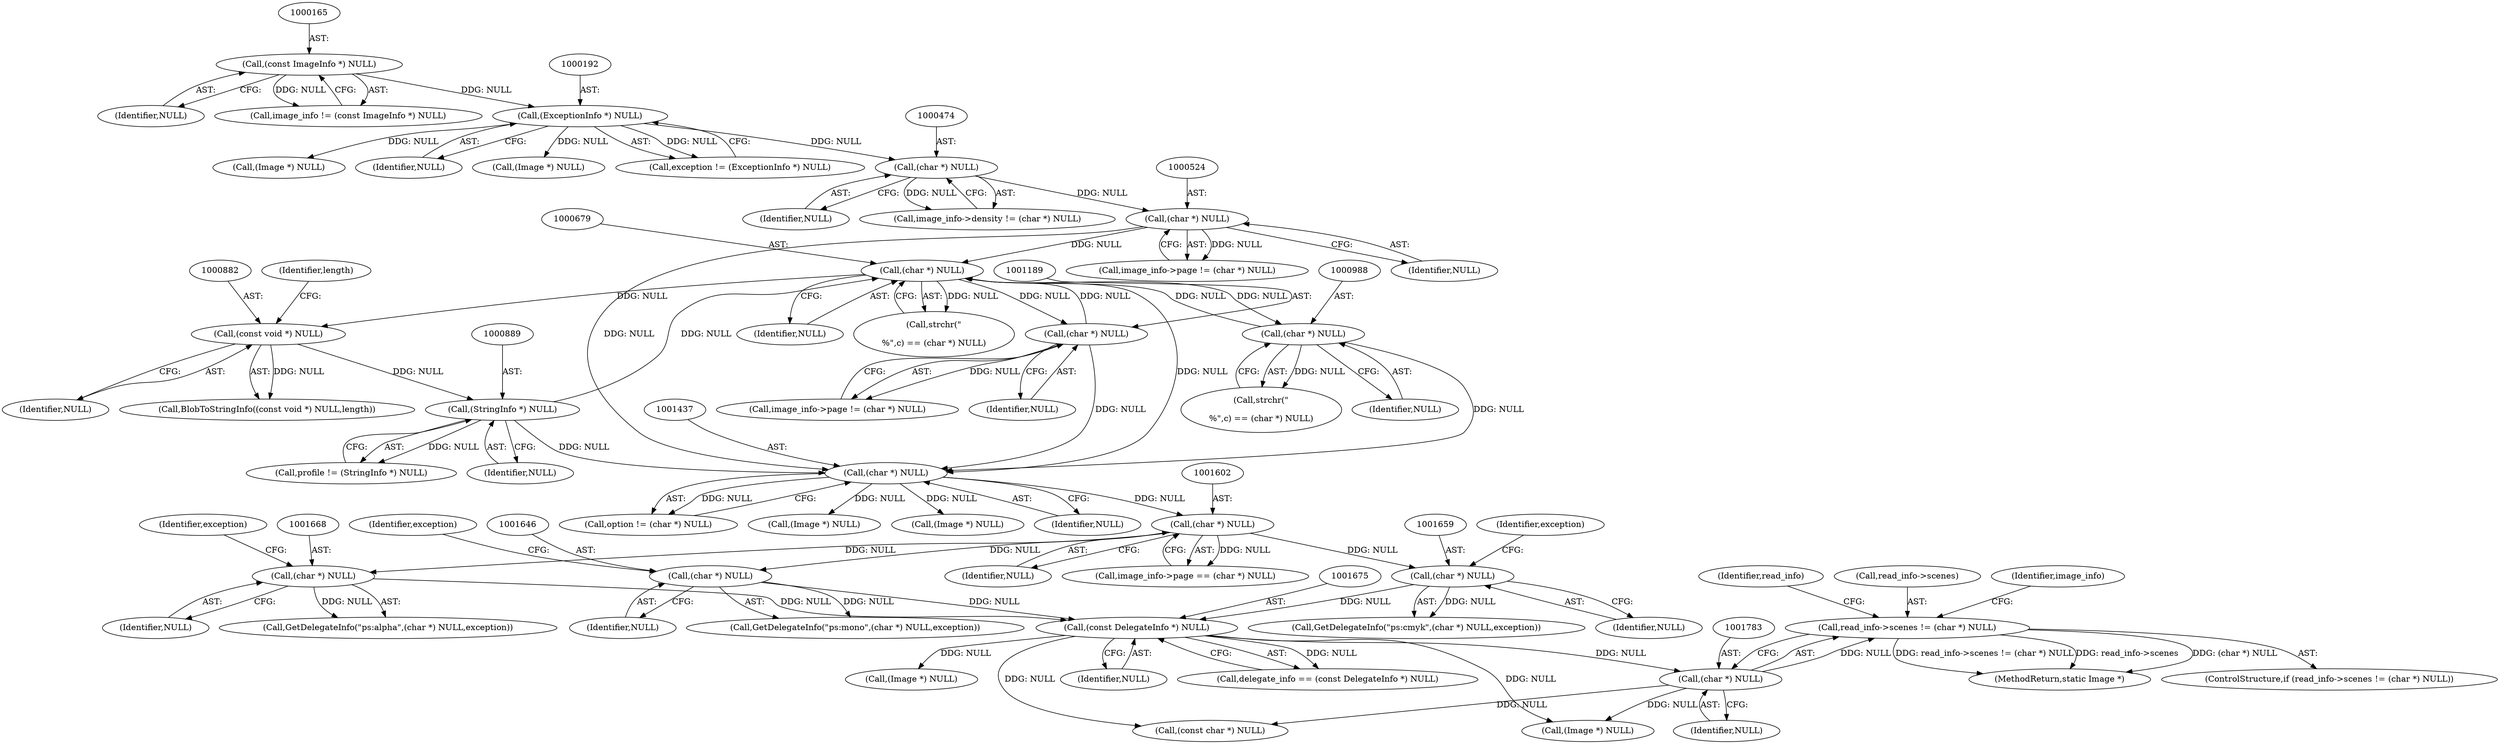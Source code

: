 digraph "0_ImageMagick_8598a497e2d1f556a34458cf54b40ba40674734c@API" {
"1001778" [label="(Call,read_info->scenes != (char *) NULL)"];
"1001782" [label="(Call,(char *) NULL)"];
"1001674" [label="(Call,(const DelegateInfo *) NULL)"];
"1001658" [label="(Call,(char *) NULL)"];
"1001601" [label="(Call,(char *) NULL)"];
"1001436" [label="(Call,(char *) NULL)"];
"1000523" [label="(Call,(char *) NULL)"];
"1000473" [label="(Call,(char *) NULL)"];
"1000191" [label="(Call,(ExceptionInfo *) NULL)"];
"1000164" [label="(Call,(const ImageInfo *) NULL)"];
"1000678" [label="(Call,(char *) NULL)"];
"1000888" [label="(Call,(StringInfo *) NULL)"];
"1000881" [label="(Call,(const void *) NULL)"];
"1001188" [label="(Call,(char *) NULL)"];
"1000987" [label="(Call,(char *) NULL)"];
"1001667" [label="(Call,(char *) NULL)"];
"1001645" [label="(Call,(char *) NULL)"];
"1001660" [label="(Identifier,NULL)"];
"1001687" [label="(Call,(Image *) NULL)"];
"1001643" [label="(Call,GetDelegateInfo(\"ps:mono\",(char *) NULL,exception))"];
"1000166" [label="(Identifier,NULL)"];
"1000221" [label="(Call,(Image *) NULL)"];
"1001778" [label="(Call,read_info->scenes != (char *) NULL)"];
"1000987" [label="(Call,(char *) NULL)"];
"1000523" [label="(Call,(char *) NULL)"];
"1001661" [label="(Identifier,exception)"];
"1001601" [label="(Call,(char *) NULL)"];
"1000886" [label="(Call,profile != (StringInfo *) NULL)"];
"1001667" [label="(Call,(char *) NULL)"];
"1001658" [label="(Call,(char *) NULL)"];
"1000989" [label="(Identifier,NULL)"];
"1001670" [label="(Identifier,exception)"];
"1001190" [label="(Identifier,NULL)"];
"1001434" [label="(Call,option != (char *) NULL)"];
"1000193" [label="(Identifier,NULL)"];
"1000983" [label="(Call,strchr(\"\n\r%\",c) == (char *) NULL)"];
"1001485" [label="(Call,(Image *) NULL)"];
"1001808" [label="(Call,(const char *) NULL)"];
"1001672" [label="(Call,delegate_info == (const DelegateInfo *) NULL)"];
"1000475" [label="(Identifier,NULL)"];
"1001578" [label="(Call,(Image *) NULL)"];
"1000883" [label="(Identifier,NULL)"];
"1001597" [label="(Call,image_info->page == (char *) NULL)"];
"1000248" [label="(Call,(Image *) NULL)"];
"1000680" [label="(Identifier,NULL)"];
"1000519" [label="(Call,image_info->page != (char *) NULL)"];
"1000880" [label="(Call,BlobToStringInfo((const void *) NULL,length))"];
"1000191" [label="(Call,(ExceptionInfo *) NULL)"];
"1000189" [label="(Call,exception != (ExceptionInfo *) NULL)"];
"1000884" [label="(Identifier,length)"];
"1000678" [label="(Call,(char *) NULL)"];
"1000469" [label="(Call,image_info->density != (char *) NULL)"];
"1001795" [label="(Identifier,image_info)"];
"1000164" [label="(Call,(const ImageInfo *) NULL)"];
"1001949" [label="(Call,(Image *) NULL)"];
"1001656" [label="(Call,GetDelegateInfo(\"ps:cmyk\",(char *) NULL,exception))"];
"1002260" [label="(MethodReturn,static Image *)"];
"1001788" [label="(Identifier,read_info)"];
"1000525" [label="(Identifier,NULL)"];
"1000674" [label="(Call,strchr(\"\n\r%\",c) == (char *) NULL)"];
"1001676" [label="(Identifier,NULL)"];
"1001436" [label="(Call,(char *) NULL)"];
"1000473" [label="(Call,(char *) NULL)"];
"1001669" [label="(Identifier,NULL)"];
"1001674" [label="(Call,(const DelegateInfo *) NULL)"];
"1001603" [label="(Identifier,NULL)"];
"1001784" [label="(Identifier,NULL)"];
"1000888" [label="(Call,(StringInfo *) NULL)"];
"1001438" [label="(Identifier,NULL)"];
"1001648" [label="(Identifier,exception)"];
"1000890" [label="(Identifier,NULL)"];
"1001188" [label="(Call,(char *) NULL)"];
"1001184" [label="(Call,image_info->page != (char *) NULL)"];
"1001645" [label="(Call,(char *) NULL)"];
"1000162" [label="(Call,image_info != (const ImageInfo *) NULL)"];
"1001777" [label="(ControlStructure,if (read_info->scenes != (char *) NULL))"];
"1001782" [label="(Call,(char *) NULL)"];
"1001665" [label="(Call,GetDelegateInfo(\"ps:alpha\",(char *) NULL,exception))"];
"1001647" [label="(Identifier,NULL)"];
"1000881" [label="(Call,(const void *) NULL)"];
"1001779" [label="(Call,read_info->scenes)"];
"1001778" -> "1001777"  [label="AST: "];
"1001778" -> "1001782"  [label="CFG: "];
"1001779" -> "1001778"  [label="AST: "];
"1001782" -> "1001778"  [label="AST: "];
"1001788" -> "1001778"  [label="CFG: "];
"1001795" -> "1001778"  [label="CFG: "];
"1001778" -> "1002260"  [label="DDG: (char *) NULL"];
"1001778" -> "1002260"  [label="DDG: read_info->scenes != (char *) NULL"];
"1001778" -> "1002260"  [label="DDG: read_info->scenes"];
"1001782" -> "1001778"  [label="DDG: NULL"];
"1001782" -> "1001784"  [label="CFG: "];
"1001783" -> "1001782"  [label="AST: "];
"1001784" -> "1001782"  [label="AST: "];
"1001674" -> "1001782"  [label="DDG: NULL"];
"1001782" -> "1001808"  [label="DDG: NULL"];
"1001782" -> "1001949"  [label="DDG: NULL"];
"1001674" -> "1001672"  [label="AST: "];
"1001674" -> "1001676"  [label="CFG: "];
"1001675" -> "1001674"  [label="AST: "];
"1001676" -> "1001674"  [label="AST: "];
"1001672" -> "1001674"  [label="CFG: "];
"1001674" -> "1001672"  [label="DDG: NULL"];
"1001658" -> "1001674"  [label="DDG: NULL"];
"1001667" -> "1001674"  [label="DDG: NULL"];
"1001645" -> "1001674"  [label="DDG: NULL"];
"1001674" -> "1001687"  [label="DDG: NULL"];
"1001674" -> "1001808"  [label="DDG: NULL"];
"1001674" -> "1001949"  [label="DDG: NULL"];
"1001658" -> "1001656"  [label="AST: "];
"1001658" -> "1001660"  [label="CFG: "];
"1001659" -> "1001658"  [label="AST: "];
"1001660" -> "1001658"  [label="AST: "];
"1001661" -> "1001658"  [label="CFG: "];
"1001658" -> "1001656"  [label="DDG: NULL"];
"1001601" -> "1001658"  [label="DDG: NULL"];
"1001601" -> "1001597"  [label="AST: "];
"1001601" -> "1001603"  [label="CFG: "];
"1001602" -> "1001601"  [label="AST: "];
"1001603" -> "1001601"  [label="AST: "];
"1001597" -> "1001601"  [label="CFG: "];
"1001601" -> "1001597"  [label="DDG: NULL"];
"1001436" -> "1001601"  [label="DDG: NULL"];
"1001601" -> "1001645"  [label="DDG: NULL"];
"1001601" -> "1001667"  [label="DDG: NULL"];
"1001436" -> "1001434"  [label="AST: "];
"1001436" -> "1001438"  [label="CFG: "];
"1001437" -> "1001436"  [label="AST: "];
"1001438" -> "1001436"  [label="AST: "];
"1001434" -> "1001436"  [label="CFG: "];
"1001436" -> "1001434"  [label="DDG: NULL"];
"1000523" -> "1001436"  [label="DDG: NULL"];
"1000678" -> "1001436"  [label="DDG: NULL"];
"1000888" -> "1001436"  [label="DDG: NULL"];
"1001188" -> "1001436"  [label="DDG: NULL"];
"1000987" -> "1001436"  [label="DDG: NULL"];
"1001436" -> "1001485"  [label="DDG: NULL"];
"1001436" -> "1001578"  [label="DDG: NULL"];
"1000523" -> "1000519"  [label="AST: "];
"1000523" -> "1000525"  [label="CFG: "];
"1000524" -> "1000523"  [label="AST: "];
"1000525" -> "1000523"  [label="AST: "];
"1000519" -> "1000523"  [label="CFG: "];
"1000523" -> "1000519"  [label="DDG: NULL"];
"1000473" -> "1000523"  [label="DDG: NULL"];
"1000523" -> "1000678"  [label="DDG: NULL"];
"1000473" -> "1000469"  [label="AST: "];
"1000473" -> "1000475"  [label="CFG: "];
"1000474" -> "1000473"  [label="AST: "];
"1000475" -> "1000473"  [label="AST: "];
"1000469" -> "1000473"  [label="CFG: "];
"1000473" -> "1000469"  [label="DDG: NULL"];
"1000191" -> "1000473"  [label="DDG: NULL"];
"1000191" -> "1000189"  [label="AST: "];
"1000191" -> "1000193"  [label="CFG: "];
"1000192" -> "1000191"  [label="AST: "];
"1000193" -> "1000191"  [label="AST: "];
"1000189" -> "1000191"  [label="CFG: "];
"1000191" -> "1000189"  [label="DDG: NULL"];
"1000164" -> "1000191"  [label="DDG: NULL"];
"1000191" -> "1000221"  [label="DDG: NULL"];
"1000191" -> "1000248"  [label="DDG: NULL"];
"1000164" -> "1000162"  [label="AST: "];
"1000164" -> "1000166"  [label="CFG: "];
"1000165" -> "1000164"  [label="AST: "];
"1000166" -> "1000164"  [label="AST: "];
"1000162" -> "1000164"  [label="CFG: "];
"1000164" -> "1000162"  [label="DDG: NULL"];
"1000678" -> "1000674"  [label="AST: "];
"1000678" -> "1000680"  [label="CFG: "];
"1000679" -> "1000678"  [label="AST: "];
"1000680" -> "1000678"  [label="AST: "];
"1000674" -> "1000678"  [label="CFG: "];
"1000678" -> "1000674"  [label="DDG: NULL"];
"1000888" -> "1000678"  [label="DDG: NULL"];
"1001188" -> "1000678"  [label="DDG: NULL"];
"1000987" -> "1000678"  [label="DDG: NULL"];
"1000678" -> "1000881"  [label="DDG: NULL"];
"1000678" -> "1000987"  [label="DDG: NULL"];
"1000678" -> "1001188"  [label="DDG: NULL"];
"1000888" -> "1000886"  [label="AST: "];
"1000888" -> "1000890"  [label="CFG: "];
"1000889" -> "1000888"  [label="AST: "];
"1000890" -> "1000888"  [label="AST: "];
"1000886" -> "1000888"  [label="CFG: "];
"1000888" -> "1000886"  [label="DDG: NULL"];
"1000881" -> "1000888"  [label="DDG: NULL"];
"1000881" -> "1000880"  [label="AST: "];
"1000881" -> "1000883"  [label="CFG: "];
"1000882" -> "1000881"  [label="AST: "];
"1000883" -> "1000881"  [label="AST: "];
"1000884" -> "1000881"  [label="CFG: "];
"1000881" -> "1000880"  [label="DDG: NULL"];
"1001188" -> "1001184"  [label="AST: "];
"1001188" -> "1001190"  [label="CFG: "];
"1001189" -> "1001188"  [label="AST: "];
"1001190" -> "1001188"  [label="AST: "];
"1001184" -> "1001188"  [label="CFG: "];
"1001188" -> "1001184"  [label="DDG: NULL"];
"1000987" -> "1000983"  [label="AST: "];
"1000987" -> "1000989"  [label="CFG: "];
"1000988" -> "1000987"  [label="AST: "];
"1000989" -> "1000987"  [label="AST: "];
"1000983" -> "1000987"  [label="CFG: "];
"1000987" -> "1000983"  [label="DDG: NULL"];
"1001667" -> "1001665"  [label="AST: "];
"1001667" -> "1001669"  [label="CFG: "];
"1001668" -> "1001667"  [label="AST: "];
"1001669" -> "1001667"  [label="AST: "];
"1001670" -> "1001667"  [label="CFG: "];
"1001667" -> "1001665"  [label="DDG: NULL"];
"1001645" -> "1001643"  [label="AST: "];
"1001645" -> "1001647"  [label="CFG: "];
"1001646" -> "1001645"  [label="AST: "];
"1001647" -> "1001645"  [label="AST: "];
"1001648" -> "1001645"  [label="CFG: "];
"1001645" -> "1001643"  [label="DDG: NULL"];
}
